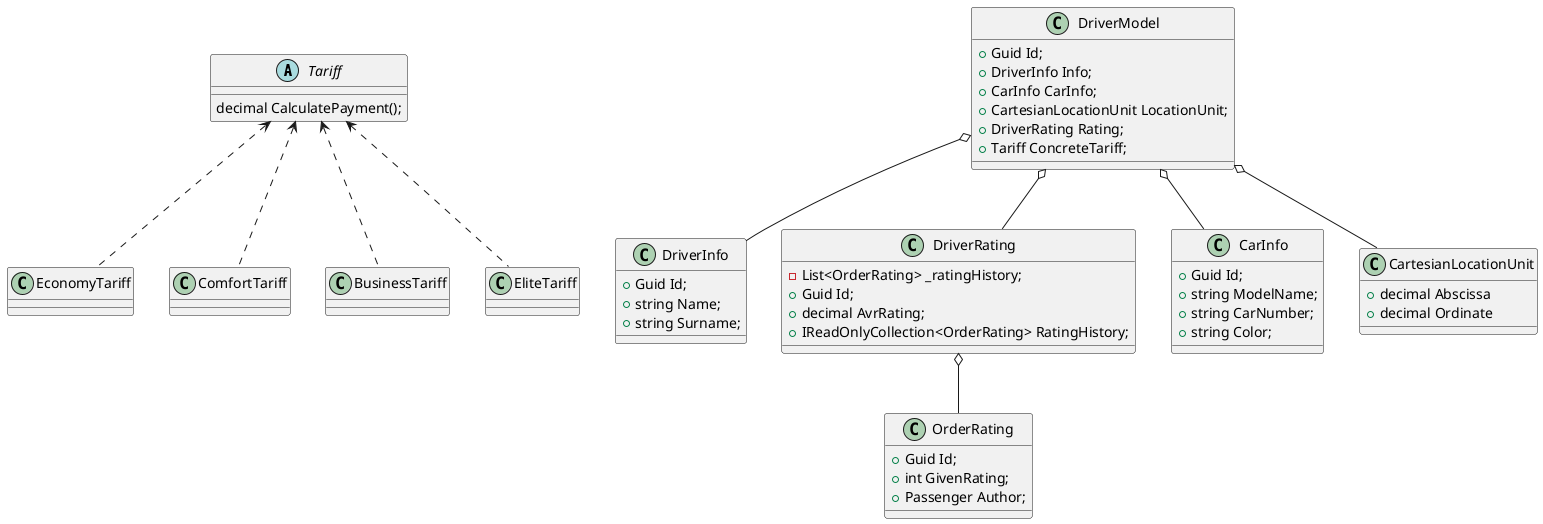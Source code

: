 ﻿@startuml
'https://plantuml.com/class-diagram

abstract class Tariff
{
    decimal CalculatePayment();
}

Tariff <.. EconomyTariff
Tariff <.. ComfortTariff
Tariff <.. BusinessTariff
Tariff <.. EliteTariff

class DriverModel
{
    +Guid Id;
    +DriverInfo Info;
    +CarInfo CarInfo;
    +CartesianLocationUnit LocationUnit;
    +DriverRating Rating;
    +Tariff ConcreteTariff;
}

class DriverInfo
{
    +Guid Id;
    +string Name;
    +string Surname;
}

class DriverRating
{ 
    -List<OrderRating> _ratingHistory;
    +Guid Id;
    +decimal AvrRating;
    +IReadOnlyCollection<OrderRating> RatingHistory;
}

class OrderRating
{
    +Guid Id;
    +int GivenRating;
    +Passenger Author;
}

class CarInfo
{
    +Guid Id;
    +string ModelName;
    +string CarNumber;
    +string Color;
}

class CartesianLocationUnit
{
    +decimal Abscissa
    +decimal Ordinate
}

DriverModel o-- DriverRating
DriverModel o-- DriverInfo
DriverModel o-- CarInfo
DriverModel o-- CartesianLocationUnit

DriverRating o-- OrderRating

@enduml